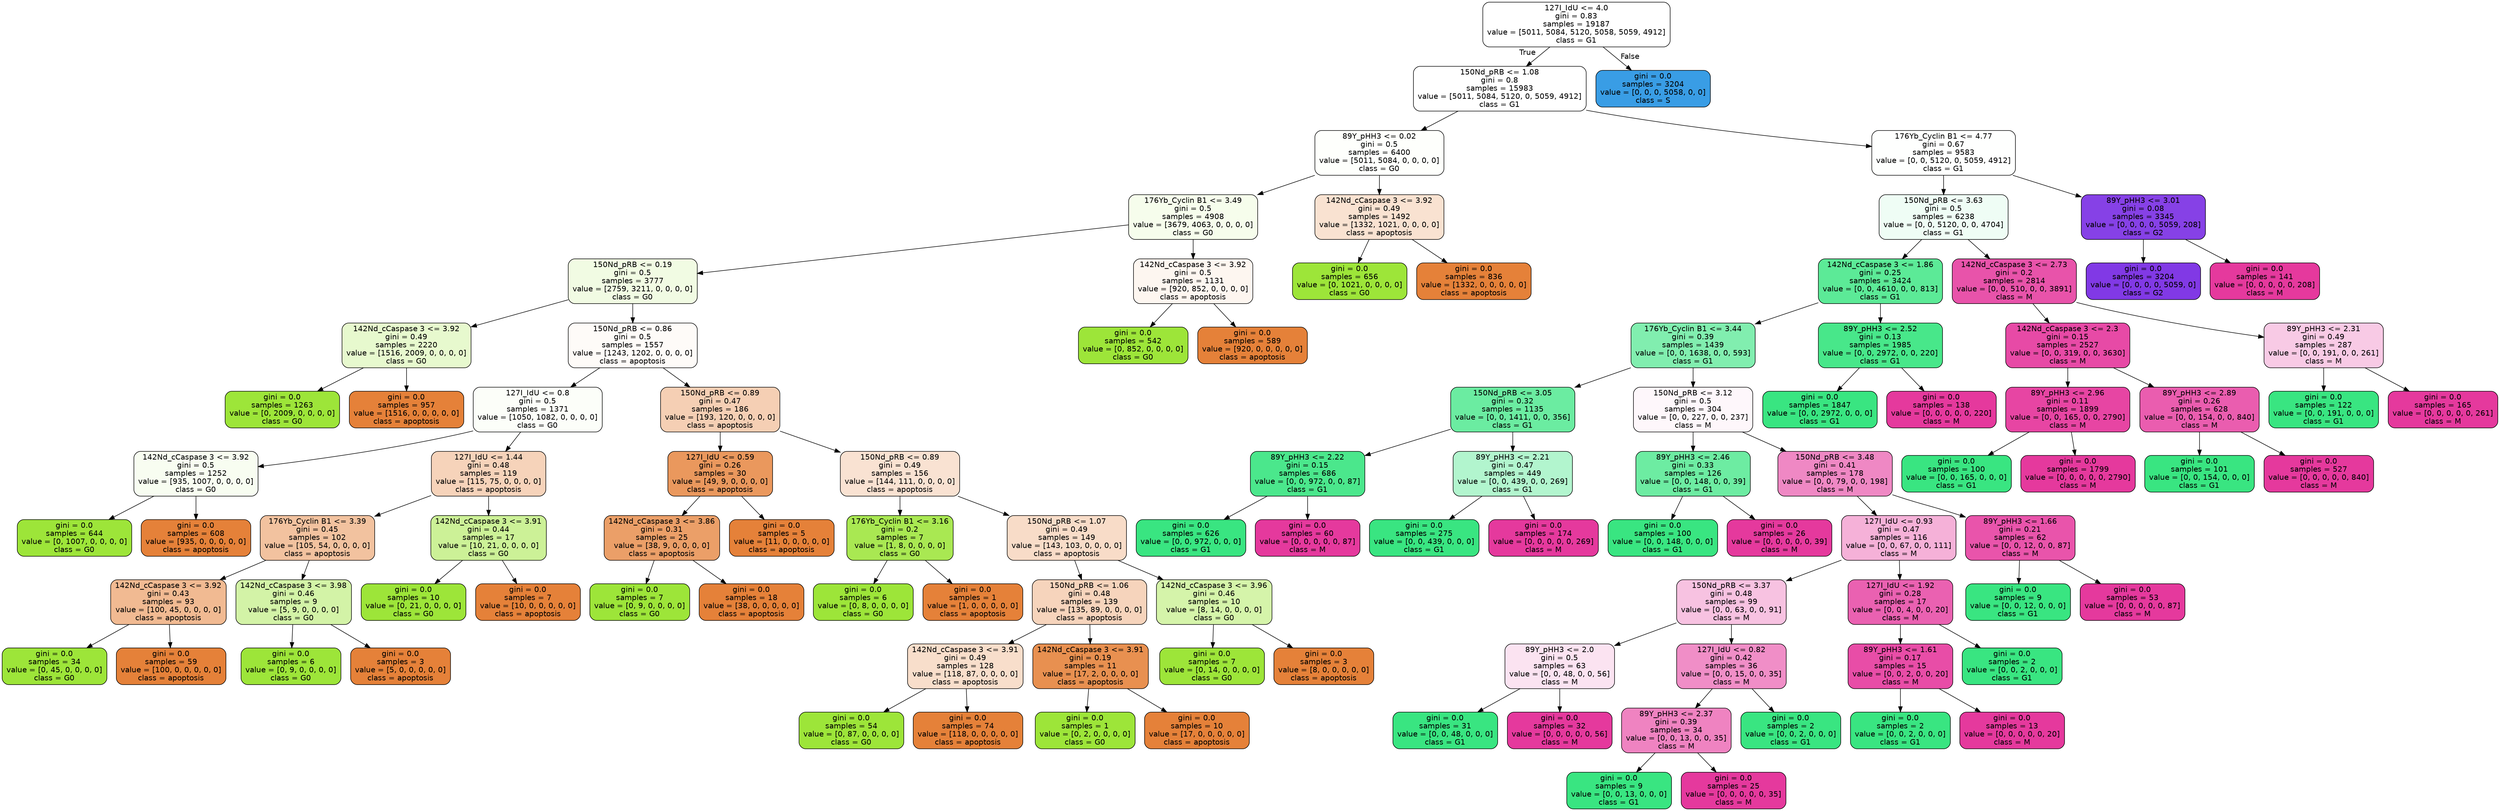 digraph Tree {
node [shape=box, style="filled, rounded", color="black", fontname=helvetica] ;
edge [fontname=helvetica] ;
0 [label="127I_IdU <= 4.0\ngini = 0.83\nsamples = 19187\nvalue = [5011, 5084, 5120, 5058, 5059, 4912]\nclass = G1", fillcolor="#ffffff"] ;
1 [label="150Nd_pRB <= 1.08\ngini = 0.8\nsamples = 15983\nvalue = [5011, 5084, 5120, 0, 5059, 4912]\nclass = G1", fillcolor="#ffffff"] ;
0 -> 1 [labeldistance=2.5, labelangle=45, headlabel="True"] ;
2 [label="89Y_pHH3 <= 0.02\ngini = 0.5\nsamples = 6400\nvalue = [5011, 5084, 0, 0, 0, 0]\nclass = G0", fillcolor="#fefffc"] ;
1 -> 2 ;
3 [label="176Yb_Cyclin B1 <= 3.49\ngini = 0.5\nsamples = 4908\nvalue = [3679, 4063, 0, 0, 0, 0]\nclass = G0", fillcolor="#f6fdec"] ;
2 -> 3 ;
4 [label="150Nd_pRB <= 0.19\ngini = 0.5\nsamples = 3777\nvalue = [2759, 3211, 0, 0, 0, 0]\nclass = G0", fillcolor="#f1fbe3"] ;
3 -> 4 ;
5 [label="142Nd_cCaspase 3 <= 3.92\ngini = 0.49\nsamples = 2220\nvalue = [1516, 2009, 0, 0, 0, 0]\nclass = G0", fillcolor="#e7f9ce"] ;
4 -> 5 ;
6 [label="gini = 0.0\nsamples = 1263\nvalue = [0, 2009, 0, 0, 0, 0]\nclass = G0", fillcolor="#9de539"] ;
5 -> 6 ;
7 [label="gini = 0.0\nsamples = 957\nvalue = [1516, 0, 0, 0, 0, 0]\nclass = apoptosis", fillcolor="#e58139"] ;
5 -> 7 ;
8 [label="150Nd_pRB <= 0.86\ngini = 0.5\nsamples = 1557\nvalue = [1243, 1202, 0, 0, 0, 0]\nclass = apoptosis", fillcolor="#fefbf8"] ;
4 -> 8 ;
9 [label="127I_IdU <= 0.8\ngini = 0.5\nsamples = 1371\nvalue = [1050, 1082, 0, 0, 0, 0]\nclass = G0", fillcolor="#fcfef9"] ;
8 -> 9 ;
10 [label="142Nd_cCaspase 3 <= 3.92\ngini = 0.5\nsamples = 1252\nvalue = [935, 1007, 0, 0, 0, 0]\nclass = G0", fillcolor="#f8fdf1"] ;
9 -> 10 ;
11 [label="gini = 0.0\nsamples = 644\nvalue = [0, 1007, 0, 0, 0, 0]\nclass = G0", fillcolor="#9de539"] ;
10 -> 11 ;
12 [label="gini = 0.0\nsamples = 608\nvalue = [935, 0, 0, 0, 0, 0]\nclass = apoptosis", fillcolor="#e58139"] ;
10 -> 12 ;
13 [label="127I_IdU <= 1.44\ngini = 0.48\nsamples = 119\nvalue = [115, 75, 0, 0, 0, 0]\nclass = apoptosis", fillcolor="#f6d3ba"] ;
9 -> 13 ;
14 [label="176Yb_Cyclin B1 <= 3.39\ngini = 0.45\nsamples = 102\nvalue = [105, 54, 0, 0, 0, 0]\nclass = apoptosis", fillcolor="#f2c29f"] ;
13 -> 14 ;
15 [label="142Nd_cCaspase 3 <= 3.92\ngini = 0.43\nsamples = 93\nvalue = [100, 45, 0, 0, 0, 0]\nclass = apoptosis", fillcolor="#f1ba92"] ;
14 -> 15 ;
16 [label="gini = 0.0\nsamples = 34\nvalue = [0, 45, 0, 0, 0, 0]\nclass = G0", fillcolor="#9de539"] ;
15 -> 16 ;
17 [label="gini = 0.0\nsamples = 59\nvalue = [100, 0, 0, 0, 0, 0]\nclass = apoptosis", fillcolor="#e58139"] ;
15 -> 17 ;
18 [label="142Nd_cCaspase 3 <= 3.98\ngini = 0.46\nsamples = 9\nvalue = [5, 9, 0, 0, 0, 0]\nclass = G0", fillcolor="#d3f3a7"] ;
14 -> 18 ;
19 [label="gini = 0.0\nsamples = 6\nvalue = [0, 9, 0, 0, 0, 0]\nclass = G0", fillcolor="#9de539"] ;
18 -> 19 ;
20 [label="gini = 0.0\nsamples = 3\nvalue = [5, 0, 0, 0, 0, 0]\nclass = apoptosis", fillcolor="#e58139"] ;
18 -> 20 ;
21 [label="142Nd_cCaspase 3 <= 3.91\ngini = 0.44\nsamples = 17\nvalue = [10, 21, 0, 0, 0, 0]\nclass = G0", fillcolor="#ccf197"] ;
13 -> 21 ;
22 [label="gini = 0.0\nsamples = 10\nvalue = [0, 21, 0, 0, 0, 0]\nclass = G0", fillcolor="#9de539"] ;
21 -> 22 ;
23 [label="gini = 0.0\nsamples = 7\nvalue = [10, 0, 0, 0, 0, 0]\nclass = apoptosis", fillcolor="#e58139"] ;
21 -> 23 ;
24 [label="150Nd_pRB <= 0.89\ngini = 0.47\nsamples = 186\nvalue = [193, 120, 0, 0, 0, 0]\nclass = apoptosis", fillcolor="#f5cfb4"] ;
8 -> 24 ;
25 [label="127I_IdU <= 0.59\ngini = 0.26\nsamples = 30\nvalue = [49, 9, 0, 0, 0, 0]\nclass = apoptosis", fillcolor="#ea985d"] ;
24 -> 25 ;
26 [label="142Nd_cCaspase 3 <= 3.86\ngini = 0.31\nsamples = 25\nvalue = [38, 9, 0, 0, 0, 0]\nclass = apoptosis", fillcolor="#eb9f68"] ;
25 -> 26 ;
27 [label="gini = 0.0\nsamples = 7\nvalue = [0, 9, 0, 0, 0, 0]\nclass = G0", fillcolor="#9de539"] ;
26 -> 27 ;
28 [label="gini = 0.0\nsamples = 18\nvalue = [38, 0, 0, 0, 0, 0]\nclass = apoptosis", fillcolor="#e58139"] ;
26 -> 28 ;
29 [label="gini = 0.0\nsamples = 5\nvalue = [11, 0, 0, 0, 0, 0]\nclass = apoptosis", fillcolor="#e58139"] ;
25 -> 29 ;
30 [label="150Nd_pRB <= 0.89\ngini = 0.49\nsamples = 156\nvalue = [144, 111, 0, 0, 0, 0]\nclass = apoptosis", fillcolor="#f9e2d2"] ;
24 -> 30 ;
31 [label="176Yb_Cyclin B1 <= 3.16\ngini = 0.2\nsamples = 7\nvalue = [1, 8, 0, 0, 0, 0]\nclass = G0", fillcolor="#a9e852"] ;
30 -> 31 ;
32 [label="gini = 0.0\nsamples = 6\nvalue = [0, 8, 0, 0, 0, 0]\nclass = G0", fillcolor="#9de539"] ;
31 -> 32 ;
33 [label="gini = 0.0\nsamples = 1\nvalue = [1, 0, 0, 0, 0, 0]\nclass = apoptosis", fillcolor="#e58139"] ;
31 -> 33 ;
34 [label="150Nd_pRB <= 1.07\ngini = 0.49\nsamples = 149\nvalue = [143, 103, 0, 0, 0, 0]\nclass = apoptosis", fillcolor="#f8dcc8"] ;
30 -> 34 ;
35 [label="150Nd_pRB <= 1.06\ngini = 0.48\nsamples = 139\nvalue = [135, 89, 0, 0, 0, 0]\nclass = apoptosis", fillcolor="#f6d4bc"] ;
34 -> 35 ;
36 [label="142Nd_cCaspase 3 <= 3.91\ngini = 0.49\nsamples = 128\nvalue = [118, 87, 0, 0, 0, 0]\nclass = apoptosis", fillcolor="#f8decb"] ;
35 -> 36 ;
37 [label="gini = 0.0\nsamples = 54\nvalue = [0, 87, 0, 0, 0, 0]\nclass = G0", fillcolor="#9de539"] ;
36 -> 37 ;
38 [label="gini = 0.0\nsamples = 74\nvalue = [118, 0, 0, 0, 0, 0]\nclass = apoptosis", fillcolor="#e58139"] ;
36 -> 38 ;
39 [label="142Nd_cCaspase 3 <= 3.91\ngini = 0.19\nsamples = 11\nvalue = [17, 2, 0, 0, 0, 0]\nclass = apoptosis", fillcolor="#e89050"] ;
35 -> 39 ;
40 [label="gini = 0.0\nsamples = 1\nvalue = [0, 2, 0, 0, 0, 0]\nclass = G0", fillcolor="#9de539"] ;
39 -> 40 ;
41 [label="gini = 0.0\nsamples = 10\nvalue = [17, 0, 0, 0, 0, 0]\nclass = apoptosis", fillcolor="#e58139"] ;
39 -> 41 ;
42 [label="142Nd_cCaspase 3 <= 3.96\ngini = 0.46\nsamples = 10\nvalue = [8, 14, 0, 0, 0, 0]\nclass = G0", fillcolor="#d5f4aa"] ;
34 -> 42 ;
43 [label="gini = 0.0\nsamples = 7\nvalue = [0, 14, 0, 0, 0, 0]\nclass = G0", fillcolor="#9de539"] ;
42 -> 43 ;
44 [label="gini = 0.0\nsamples = 3\nvalue = [8, 0, 0, 0, 0, 0]\nclass = apoptosis", fillcolor="#e58139"] ;
42 -> 44 ;
45 [label="142Nd_cCaspase 3 <= 3.92\ngini = 0.5\nsamples = 1131\nvalue = [920, 852, 0, 0, 0, 0]\nclass = apoptosis", fillcolor="#fdf6f0"] ;
3 -> 45 ;
46 [label="gini = 0.0\nsamples = 542\nvalue = [0, 852, 0, 0, 0, 0]\nclass = G0", fillcolor="#9de539"] ;
45 -> 46 ;
47 [label="gini = 0.0\nsamples = 589\nvalue = [920, 0, 0, 0, 0, 0]\nclass = apoptosis", fillcolor="#e58139"] ;
45 -> 47 ;
48 [label="142Nd_cCaspase 3 <= 3.92\ngini = 0.49\nsamples = 1492\nvalue = [1332, 1021, 0, 0, 0, 0]\nclass = apoptosis", fillcolor="#f9e2d1"] ;
2 -> 48 ;
49 [label="gini = 0.0\nsamples = 656\nvalue = [0, 1021, 0, 0, 0, 0]\nclass = G0", fillcolor="#9de539"] ;
48 -> 49 ;
50 [label="gini = 0.0\nsamples = 836\nvalue = [1332, 0, 0, 0, 0, 0]\nclass = apoptosis", fillcolor="#e58139"] ;
48 -> 50 ;
51 [label="176Yb_Cyclin B1 <= 4.77\ngini = 0.67\nsamples = 9583\nvalue = [0, 0, 5120, 0, 5059, 4912]\nclass = G1", fillcolor="#fefffe"] ;
1 -> 51 ;
52 [label="150Nd_pRB <= 3.63\ngini = 0.5\nsamples = 6238\nvalue = [0, 0, 5120, 0, 0, 4704]\nclass = G1", fillcolor="#effdf5"] ;
51 -> 52 ;
53 [label="142Nd_cCaspase 3 <= 1.86\ngini = 0.25\nsamples = 3424\nvalue = [0, 0, 4610, 0, 0, 813]\nclass = G1", fillcolor="#5cea97"] ;
52 -> 53 ;
54 [label="176Yb_Cyclin B1 <= 3.44\ngini = 0.39\nsamples = 1439\nvalue = [0, 0, 1638, 0, 0, 593]\nclass = G1", fillcolor="#81eeaf"] ;
53 -> 54 ;
55 [label="150Nd_pRB <= 3.05\ngini = 0.32\nsamples = 1135\nvalue = [0, 0, 1411, 0, 0, 356]\nclass = G1", fillcolor="#6beca1"] ;
54 -> 55 ;
56 [label="89Y_pHH3 <= 2.22\ngini = 0.15\nsamples = 686\nvalue = [0, 0, 972, 0, 0, 87]\nclass = G1", fillcolor="#4be78c"] ;
55 -> 56 ;
57 [label="gini = 0.0\nsamples = 626\nvalue = [0, 0, 972, 0, 0, 0]\nclass = G1", fillcolor="#39e581"] ;
56 -> 57 ;
58 [label="gini = 0.0\nsamples = 60\nvalue = [0, 0, 0, 0, 0, 87]\nclass = M", fillcolor="#e5399d"] ;
56 -> 58 ;
59 [label="89Y_pHH3 <= 2.21\ngini = 0.47\nsamples = 449\nvalue = [0, 0, 439, 0, 0, 269]\nclass = G1", fillcolor="#b2f5ce"] ;
55 -> 59 ;
60 [label="gini = 0.0\nsamples = 275\nvalue = [0, 0, 439, 0, 0, 0]\nclass = G1", fillcolor="#39e581"] ;
59 -> 60 ;
61 [label="gini = 0.0\nsamples = 174\nvalue = [0, 0, 0, 0, 0, 269]\nclass = M", fillcolor="#e5399d"] ;
59 -> 61 ;
62 [label="150Nd_pRB <= 3.12\ngini = 0.5\nsamples = 304\nvalue = [0, 0, 227, 0, 0, 237]\nclass = M", fillcolor="#fef7fb"] ;
54 -> 62 ;
63 [label="89Y_pHH3 <= 2.46\ngini = 0.33\nsamples = 126\nvalue = [0, 0, 148, 0, 0, 39]\nclass = G1", fillcolor="#6deca2"] ;
62 -> 63 ;
64 [label="gini = 0.0\nsamples = 100\nvalue = [0, 0, 148, 0, 0, 0]\nclass = G1", fillcolor="#39e581"] ;
63 -> 64 ;
65 [label="gini = 0.0\nsamples = 26\nvalue = [0, 0, 0, 0, 0, 39]\nclass = M", fillcolor="#e5399d"] ;
63 -> 65 ;
66 [label="150Nd_pRB <= 3.48\ngini = 0.41\nsamples = 178\nvalue = [0, 0, 79, 0, 0, 198]\nclass = M", fillcolor="#ef88c4"] ;
62 -> 66 ;
67 [label="127I_IdU <= 0.93\ngini = 0.47\nsamples = 116\nvalue = [0, 0, 67, 0, 0, 111]\nclass = M", fillcolor="#f5b1d8"] ;
66 -> 67 ;
68 [label="150Nd_pRB <= 3.37\ngini = 0.48\nsamples = 99\nvalue = [0, 0, 63, 0, 0, 91]\nclass = M", fillcolor="#f7c2e1"] ;
67 -> 68 ;
69 [label="89Y_pHH3 <= 2.0\ngini = 0.5\nsamples = 63\nvalue = [0, 0, 48, 0, 0, 56]\nclass = M", fillcolor="#fbe3f1"] ;
68 -> 69 ;
70 [label="gini = 0.0\nsamples = 31\nvalue = [0, 0, 48, 0, 0, 0]\nclass = G1", fillcolor="#39e581"] ;
69 -> 70 ;
71 [label="gini = 0.0\nsamples = 32\nvalue = [0, 0, 0, 0, 0, 56]\nclass = M", fillcolor="#e5399d"] ;
69 -> 71 ;
72 [label="127I_IdU <= 0.82\ngini = 0.42\nsamples = 36\nvalue = [0, 0, 15, 0, 0, 35]\nclass = M", fillcolor="#f08ec7"] ;
68 -> 72 ;
73 [label="89Y_pHH3 <= 2.37\ngini = 0.39\nsamples = 34\nvalue = [0, 0, 13, 0, 0, 35]\nclass = M", fillcolor="#ef83c1"] ;
72 -> 73 ;
74 [label="gini = 0.0\nsamples = 9\nvalue = [0, 0, 13, 0, 0, 0]\nclass = G1", fillcolor="#39e581"] ;
73 -> 74 ;
75 [label="gini = 0.0\nsamples = 25\nvalue = [0, 0, 0, 0, 0, 35]\nclass = M", fillcolor="#e5399d"] ;
73 -> 75 ;
76 [label="gini = 0.0\nsamples = 2\nvalue = [0, 0, 2, 0, 0, 0]\nclass = G1", fillcolor="#39e581"] ;
72 -> 76 ;
77 [label="127I_IdU <= 1.92\ngini = 0.28\nsamples = 17\nvalue = [0, 0, 4, 0, 0, 20]\nclass = M", fillcolor="#ea61b1"] ;
67 -> 77 ;
78 [label="89Y_pHH3 <= 1.61\ngini = 0.17\nsamples = 15\nvalue = [0, 0, 2, 0, 0, 20]\nclass = M", fillcolor="#e84da7"] ;
77 -> 78 ;
79 [label="gini = 0.0\nsamples = 2\nvalue = [0, 0, 2, 0, 0, 0]\nclass = G1", fillcolor="#39e581"] ;
78 -> 79 ;
80 [label="gini = 0.0\nsamples = 13\nvalue = [0, 0, 0, 0, 0, 20]\nclass = M", fillcolor="#e5399d"] ;
78 -> 80 ;
81 [label="gini = 0.0\nsamples = 2\nvalue = [0, 0, 2, 0, 0, 0]\nclass = G1", fillcolor="#39e581"] ;
77 -> 81 ;
82 [label="89Y_pHH3 <= 1.66\ngini = 0.21\nsamples = 62\nvalue = [0, 0, 12, 0, 0, 87]\nclass = M", fillcolor="#e954ab"] ;
66 -> 82 ;
83 [label="gini = 0.0\nsamples = 9\nvalue = [0, 0, 12, 0, 0, 0]\nclass = G1", fillcolor="#39e581"] ;
82 -> 83 ;
84 [label="gini = 0.0\nsamples = 53\nvalue = [0, 0, 0, 0, 0, 87]\nclass = M", fillcolor="#e5399d"] ;
82 -> 84 ;
85 [label="89Y_pHH3 <= 2.52\ngini = 0.13\nsamples = 1985\nvalue = [0, 0, 2972, 0, 0, 220]\nclass = G1", fillcolor="#48e78a"] ;
53 -> 85 ;
86 [label="gini = 0.0\nsamples = 1847\nvalue = [0, 0, 2972, 0, 0, 0]\nclass = G1", fillcolor="#39e581"] ;
85 -> 86 ;
87 [label="gini = 0.0\nsamples = 138\nvalue = [0, 0, 0, 0, 0, 220]\nclass = M", fillcolor="#e5399d"] ;
85 -> 87 ;
88 [label="142Nd_cCaspase 3 <= 2.73\ngini = 0.2\nsamples = 2814\nvalue = [0, 0, 510, 0, 0, 3891]\nclass = M", fillcolor="#e853aa"] ;
52 -> 88 ;
89 [label="142Nd_cCaspase 3 <= 2.3\ngini = 0.15\nsamples = 2527\nvalue = [0, 0, 319, 0, 0, 3630]\nclass = M", fillcolor="#e74aa6"] ;
88 -> 89 ;
90 [label="89Y_pHH3 <= 2.96\ngini = 0.11\nsamples = 1899\nvalue = [0, 0, 165, 0, 0, 2790]\nclass = M", fillcolor="#e745a3"] ;
89 -> 90 ;
91 [label="gini = 0.0\nsamples = 100\nvalue = [0, 0, 165, 0, 0, 0]\nclass = G1", fillcolor="#39e581"] ;
90 -> 91 ;
92 [label="gini = 0.0\nsamples = 1799\nvalue = [0, 0, 0, 0, 0, 2790]\nclass = M", fillcolor="#e5399d"] ;
90 -> 92 ;
93 [label="89Y_pHH3 <= 2.89\ngini = 0.26\nsamples = 628\nvalue = [0, 0, 154, 0, 0, 840]\nclass = M", fillcolor="#ea5daf"] ;
89 -> 93 ;
94 [label="gini = 0.0\nsamples = 101\nvalue = [0, 0, 154, 0, 0, 0]\nclass = G1", fillcolor="#39e581"] ;
93 -> 94 ;
95 [label="gini = 0.0\nsamples = 527\nvalue = [0, 0, 0, 0, 0, 840]\nclass = M", fillcolor="#e5399d"] ;
93 -> 95 ;
96 [label="89Y_pHH3 <= 2.31\ngini = 0.49\nsamples = 287\nvalue = [0, 0, 191, 0, 0, 261]\nclass = M", fillcolor="#f8cae5"] ;
88 -> 96 ;
97 [label="gini = 0.0\nsamples = 122\nvalue = [0, 0, 191, 0, 0, 0]\nclass = G1", fillcolor="#39e581"] ;
96 -> 97 ;
98 [label="gini = 0.0\nsamples = 165\nvalue = [0, 0, 0, 0, 0, 261]\nclass = M", fillcolor="#e5399d"] ;
96 -> 98 ;
99 [label="89Y_pHH3 <= 3.01\ngini = 0.08\nsamples = 3345\nvalue = [0, 0, 0, 0, 5059, 208]\nclass = G2", fillcolor="#8641e6"] ;
51 -> 99 ;
100 [label="gini = 0.0\nsamples = 3204\nvalue = [0, 0, 0, 0, 5059, 0]\nclass = G2", fillcolor="#8139e5"] ;
99 -> 100 ;
101 [label="gini = 0.0\nsamples = 141\nvalue = [0, 0, 0, 0, 0, 208]\nclass = M", fillcolor="#e5399d"] ;
99 -> 101 ;
102 [label="gini = 0.0\nsamples = 3204\nvalue = [0, 0, 0, 5058, 0, 0]\nclass = S", fillcolor="#399de5"] ;
0 -> 102 [labeldistance=2.5, labelangle=-45, headlabel="False"] ;
}